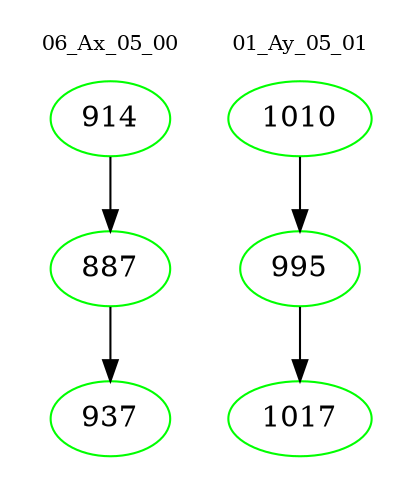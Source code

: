 digraph{
subgraph cluster_0 {
color = white
label = "06_Ax_05_00";
fontsize=10;
T0_914 [label="914", color="green"]
T0_914 -> T0_887 [color="black"]
T0_887 [label="887", color="green"]
T0_887 -> T0_937 [color="black"]
T0_937 [label="937", color="green"]
}
subgraph cluster_1 {
color = white
label = "01_Ay_05_01";
fontsize=10;
T1_1010 [label="1010", color="green"]
T1_1010 -> T1_995 [color="black"]
T1_995 [label="995", color="green"]
T1_995 -> T1_1017 [color="black"]
T1_1017 [label="1017", color="green"]
}
}
